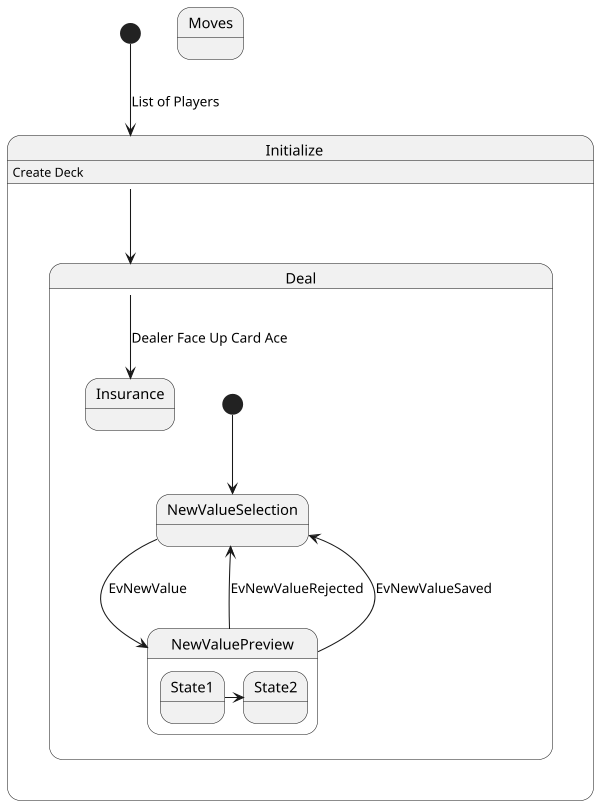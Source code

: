 @startuml
[*] --> Initialize:List of Players
scale 600 width
state Initialize {
  Initialize: Create Deck
  Initialize -down-> Deal
}

state Deal {
  [*] --> NewValueSelection
  NewValueSelection --> NewValuePreview : EvNewValue
  NewValuePreview --> NewValueSelection : EvNewValueRejected
  NewValuePreview --> NewValueSelection : EvNewValueSaved

  state NewValuePreview {
     State1 -> State2
  }
  Deal -down-> Insurance: Dealer Face Up Card Ace
}

state Insurance{
}

state Moves{

}

@enduml